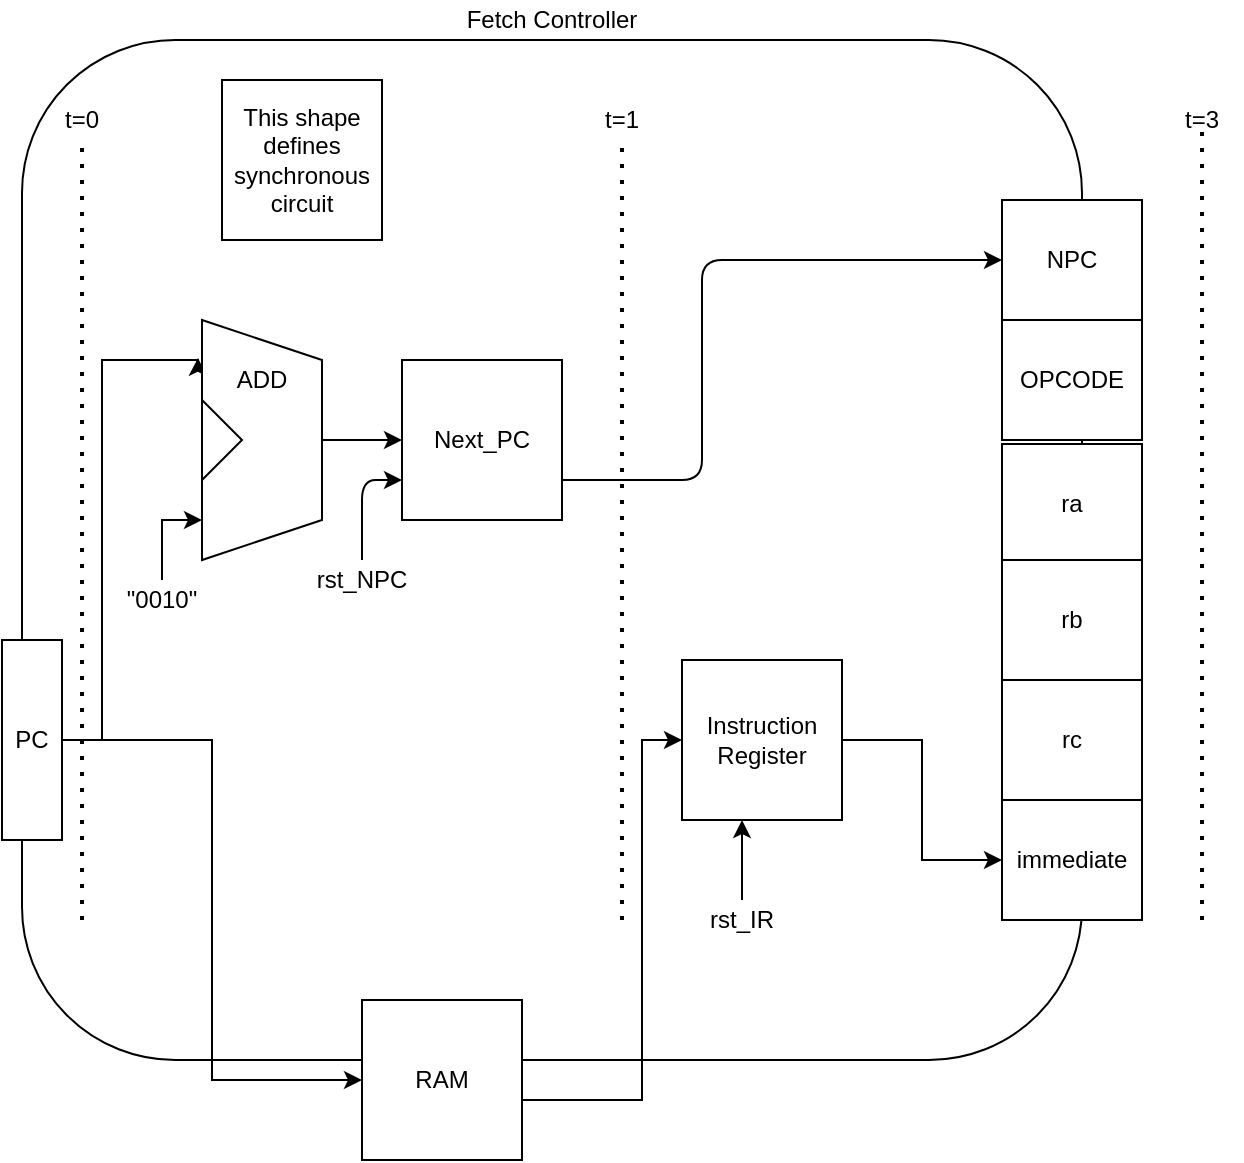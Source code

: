 <mxfile version="14.4.5" type="device" pages="5"><diagram id="n4sf-YRBWZ7loiWoyCsg" name="Fetch Stage"><mxGraphModel dx="811" dy="1120" grid="1" gridSize="10" guides="1" tooltips="1" connect="1" arrows="1" fold="1" page="1" pageScale="1" pageWidth="1100" pageHeight="850" math="0" shadow="0"><root><mxCell id="0"/><mxCell id="1" parent="0"/><mxCell id="JHIWk2-N_2lDHrJHCXqj-3" value="" style="rounded=1;whiteSpace=wrap;html=1;" parent="1" vertex="1"><mxGeometry x="130" y="60" width="530" height="510" as="geometry"/></mxCell><mxCell id="kmH7pDcFwXh9Du2td-ZX-3" style="edgeStyle=orthogonalEdgeStyle;rounded=0;orthogonalLoop=1;jettySize=auto;html=1;entryX=0;entryY=0.5;entryDx=0;entryDy=0;" parent="1" source="kmH7pDcFwXh9Du2td-ZX-1" target="kmH7pDcFwXh9Du2td-ZX-2" edge="1"><mxGeometry relative="1" as="geometry"/></mxCell><mxCell id="kmH7pDcFwXh9Du2td-ZX-10" style="edgeStyle=orthogonalEdgeStyle;rounded=0;orthogonalLoop=1;jettySize=auto;html=1;entryX=0.158;entryY=1.033;entryDx=0;entryDy=0;entryPerimeter=0;" parent="1" source="kmH7pDcFwXh9Du2td-ZX-1" target="kmH7pDcFwXh9Du2td-ZX-7" edge="1"><mxGeometry relative="1" as="geometry"><mxPoint x="260" y="220" as="targetPoint"/><Array as="points"><mxPoint x="170" y="410"/><mxPoint x="170" y="220"/></Array></mxGeometry></mxCell><mxCell id="kmH7pDcFwXh9Du2td-ZX-1" value="PC" style="rounded=0;whiteSpace=wrap;html=1;rotation=0;" parent="1" vertex="1"><mxGeometry x="120" y="360" width="30" height="100" as="geometry"/></mxCell><mxCell id="kmH7pDcFwXh9Du2td-ZX-5" value="" style="edgeStyle=orthogonalEdgeStyle;rounded=0;orthogonalLoop=1;jettySize=auto;html=1;" parent="1" edge="1"><mxGeometry relative="1" as="geometry"><mxPoint x="460" y="410" as="targetPoint"/><Array as="points"><mxPoint x="340" y="590"/><mxPoint x="440" y="590"/><mxPoint x="440" y="410"/></Array><mxPoint x="390" y="590" as="sourcePoint"/></mxGeometry></mxCell><mxCell id="kmH7pDcFwXh9Du2td-ZX-2" value="RAM" style="whiteSpace=wrap;html=1;aspect=fixed;" parent="1" vertex="1"><mxGeometry x="300" y="540" width="80" height="80" as="geometry"/></mxCell><mxCell id="kmH7pDcFwXh9Du2td-ZX-7" value="" style="shape=trapezoid;perimeter=trapezoidPerimeter;whiteSpace=wrap;html=1;fixedSize=1;rotation=90;movable=1;resizable=1;rotatable=1;deletable=1;editable=1;connectable=1;" parent="1" vertex="1"><mxGeometry x="190" y="230" width="120" height="60" as="geometry"/></mxCell><mxCell id="kmH7pDcFwXh9Du2td-ZX-8" value="" style="triangle;whiteSpace=wrap;html=1;movable=1;resizable=1;rotatable=1;deletable=1;editable=1;connectable=1;" parent="1" vertex="1"><mxGeometry x="220" y="240" width="20" height="40" as="geometry"/></mxCell><mxCell id="kmH7pDcFwXh9Du2td-ZX-9" value="Next_PC" style="whiteSpace=wrap;html=1;aspect=fixed;" parent="1" vertex="1"><mxGeometry x="320" y="220" width="80" height="80" as="geometry"/></mxCell><mxCell id="kmH7pDcFwXh9Du2td-ZX-11" value="ADD" style="text;html=1;strokeColor=none;fillColor=none;align=center;verticalAlign=middle;whiteSpace=wrap;rounded=0;" parent="1" vertex="1"><mxGeometry x="230" y="220" width="40" height="20" as="geometry"/></mxCell><mxCell id="kmH7pDcFwXh9Du2td-ZX-13" style="edgeStyle=orthogonalEdgeStyle;rounded=0;orthogonalLoop=1;jettySize=auto;html=1;" parent="1" edge="1"><mxGeometry relative="1" as="geometry"><mxPoint x="220" y="300" as="targetPoint"/><mxPoint x="200" y="330" as="sourcePoint"/><Array as="points"><mxPoint x="200" y="300"/></Array></mxGeometry></mxCell><mxCell id="kmH7pDcFwXh9Du2td-ZX-12" value="&quot;0010&quot;" style="text;html=1;strokeColor=none;fillColor=none;align=center;verticalAlign=middle;whiteSpace=wrap;rounded=0;" parent="1" vertex="1"><mxGeometry x="180" y="330" width="40" height="20" as="geometry"/></mxCell><mxCell id="kmH7pDcFwXh9Du2td-ZX-16" value="" style="endArrow=classic;html=1;entryX=0;entryY=0.5;entryDx=0;entryDy=0;" parent="1" target="kmH7pDcFwXh9Du2td-ZX-9" edge="1"><mxGeometry width="50" height="50" relative="1" as="geometry"><mxPoint x="280" y="260" as="sourcePoint"/><mxPoint x="330" y="205" as="targetPoint"/></mxGeometry></mxCell><mxCell id="kmH7pDcFwXh9Du2td-ZX-17" value="This shape defines synchronous circuit" style="whiteSpace=wrap;html=1;aspect=fixed;" parent="1" vertex="1"><mxGeometry x="230" y="80" width="80" height="80" as="geometry"/></mxCell><mxCell id="f9jXU4ECG5R1PpB9E3Ve-6" value="" style="edgeStyle=orthogonalEdgeStyle;rounded=0;orthogonalLoop=1;jettySize=auto;html=1;" parent="1" source="kmH7pDcFwXh9Du2td-ZX-18" target="f9jXU4ECG5R1PpB9E3Ve-5" edge="1"><mxGeometry relative="1" as="geometry"/></mxCell><mxCell id="kmH7pDcFwXh9Du2td-ZX-18" value="Instruction Register" style="whiteSpace=wrap;html=1;aspect=fixed;" parent="1" vertex="1"><mxGeometry x="460" y="370" width="80" height="80" as="geometry"/></mxCell><mxCell id="kmH7pDcFwXh9Du2td-ZX-19" value="" style="endArrow=none;dashed=1;html=1;dashPattern=1 3;strokeWidth=2;" parent="1" edge="1"><mxGeometry width="50" height="50" relative="1" as="geometry"><mxPoint x="160" y="500" as="sourcePoint"/><mxPoint x="160" y="110" as="targetPoint"/></mxGeometry></mxCell><mxCell id="kmH7pDcFwXh9Du2td-ZX-20" value="t=0" style="text;html=1;strokeColor=none;fillColor=none;align=center;verticalAlign=middle;whiteSpace=wrap;rounded=0;" parent="1" vertex="1"><mxGeometry x="140" y="90" width="40" height="20" as="geometry"/></mxCell><mxCell id="kmH7pDcFwXh9Du2td-ZX-21" value="" style="endArrow=none;dashed=1;html=1;dashPattern=1 3;strokeWidth=2;" parent="1" edge="1"><mxGeometry width="50" height="50" relative="1" as="geometry"><mxPoint x="430" y="500" as="sourcePoint"/><mxPoint x="430" y="110" as="targetPoint"/></mxGeometry></mxCell><mxCell id="kmH7pDcFwXh9Du2td-ZX-22" value="t=1" style="text;html=1;strokeColor=none;fillColor=none;align=center;verticalAlign=middle;whiteSpace=wrap;rounded=0;" parent="1" vertex="1"><mxGeometry x="410" y="90" width="40" height="20" as="geometry"/></mxCell><mxCell id="kmH7pDcFwXh9Du2td-ZX-25" value="" style="endArrow=none;dashed=1;html=1;dashPattern=1 3;strokeWidth=2;" parent="1" edge="1"><mxGeometry width="50" height="50" relative="1" as="geometry"><mxPoint x="720" y="500" as="sourcePoint"/><mxPoint x="720" y="100" as="targetPoint"/></mxGeometry></mxCell><mxCell id="kmH7pDcFwXh9Du2td-ZX-26" value="t=3" style="text;html=1;strokeColor=none;fillColor=none;align=center;verticalAlign=middle;whiteSpace=wrap;rounded=0;" parent="1" vertex="1"><mxGeometry x="700" y="90" width="40" height="20" as="geometry"/></mxCell><mxCell id="kmH7pDcFwXh9Du2td-ZX-27" value="" style="endArrow=classic;html=1;entryX=0;entryY=0.75;entryDx=0;entryDy=0;" parent="1" target="kmH7pDcFwXh9Du2td-ZX-9" edge="1"><mxGeometry width="50" height="50" relative="1" as="geometry"><mxPoint x="300" y="320" as="sourcePoint"/><mxPoint x="320" y="300" as="targetPoint"/><Array as="points"><mxPoint x="300" y="280"/></Array></mxGeometry></mxCell><mxCell id="kmH7pDcFwXh9Du2td-ZX-28" value="rst_NPC" style="text;html=1;strokeColor=none;fillColor=none;align=center;verticalAlign=middle;whiteSpace=wrap;rounded=0;" parent="1" vertex="1"><mxGeometry x="280" y="320" width="40" height="20" as="geometry"/></mxCell><mxCell id="JHIWk2-N_2lDHrJHCXqj-5" style="edgeStyle=orthogonalEdgeStyle;rounded=0;orthogonalLoop=1;jettySize=auto;html=1;exitX=0.5;exitY=1;exitDx=0;exitDy=0;" parent="1" source="JHIWk2-N_2lDHrJHCXqj-3" target="JHIWk2-N_2lDHrJHCXqj-3" edge="1"><mxGeometry relative="1" as="geometry"/></mxCell><mxCell id="JHIWk2-N_2lDHrJHCXqj-9" value="" style="endArrow=classic;html=1;" parent="1" edge="1"><mxGeometry width="50" height="50" relative="1" as="geometry"><mxPoint x="490" y="490" as="sourcePoint"/><mxPoint x="490" y="450" as="targetPoint"/><Array as="points"><mxPoint x="490" y="450"/></Array></mxGeometry></mxCell><mxCell id="JHIWk2-N_2lDHrJHCXqj-10" value="rst_IR" style="text;html=1;strokeColor=none;fillColor=none;align=center;verticalAlign=middle;whiteSpace=wrap;rounded=0;" parent="1" vertex="1"><mxGeometry x="470" y="490" width="40" height="20" as="geometry"/></mxCell><mxCell id="f9jXU4ECG5R1PpB9E3Ve-1" value="&lt;span&gt;OPCODE&lt;/span&gt;" style="rounded=0;whiteSpace=wrap;html=1;" parent="1" vertex="1"><mxGeometry x="620" y="200" width="70" height="60" as="geometry"/></mxCell><mxCell id="f9jXU4ECG5R1PpB9E3Ve-2" value="ra" style="rounded=0;whiteSpace=wrap;html=1;" parent="1" vertex="1"><mxGeometry x="620" y="262" width="70" height="60" as="geometry"/></mxCell><mxCell id="f9jXU4ECG5R1PpB9E3Ve-3" value="rb" style="rounded=0;whiteSpace=wrap;html=1;" parent="1" vertex="1"><mxGeometry x="620" y="320" width="70" height="60" as="geometry"/></mxCell><mxCell id="f9jXU4ECG5R1PpB9E3Ve-4" value="rc" style="rounded=0;whiteSpace=wrap;html=1;" parent="1" vertex="1"><mxGeometry x="620" y="380" width="70" height="60" as="geometry"/></mxCell><mxCell id="f9jXU4ECG5R1PpB9E3Ve-5" value="immediate" style="rounded=0;whiteSpace=wrap;html=1;" parent="1" vertex="1"><mxGeometry x="620" y="440" width="70" height="60" as="geometry"/></mxCell><mxCell id="f9jXU4ECG5R1PpB9E3Ve-7" value="Fetch Controller&lt;br&gt;" style="text;html=1;strokeColor=none;fillColor=none;align=center;verticalAlign=middle;whiteSpace=wrap;rounded=0;" parent="1" vertex="1"><mxGeometry x="350" y="40" width="90" height="20" as="geometry"/></mxCell><mxCell id="Vt9YXfCGreFJCudQYf8P-1" value="&lt;span&gt;NPC&lt;/span&gt;" style="rounded=0;whiteSpace=wrap;html=1;" vertex="1" parent="1"><mxGeometry x="620" y="140" width="70" height="60" as="geometry"/></mxCell><mxCell id="Vt9YXfCGreFJCudQYf8P-3" value="" style="endArrow=classic;html=1;entryX=0;entryY=0.5;entryDx=0;entryDy=0;" edge="1" parent="1" target="Vt9YXfCGreFJCudQYf8P-1"><mxGeometry width="50" height="50" relative="1" as="geometry"><mxPoint x="400" y="280" as="sourcePoint"/><mxPoint x="450" y="230" as="targetPoint"/><Array as="points"><mxPoint x="470" y="280"/><mxPoint x="470" y="170"/></Array></mxGeometry></mxCell></root></mxGraphModel></diagram><diagram id="IeXDm3G8NFOG_Qhd0JKM" name="Decode Stage"><mxGraphModel dx="1573" dy="653" grid="1" gridSize="10" guides="1" tooltips="1" connect="1" arrows="1" fold="1" page="1" pageScale="1" pageWidth="1100" pageHeight="850" math="0" shadow="0"><root><mxCell id="mLoKGGc23K5iQbNtidJt-0"/><mxCell id="mLoKGGc23K5iQbNtidJt-1" parent="mLoKGGc23K5iQbNtidJt-0"/><mxCell id="xzFYUT-ZfBiDggDzMwSF-0" value="" style="rounded=1;whiteSpace=wrap;html=1;" vertex="1" parent="mLoKGGc23K5iQbNtidJt-1"><mxGeometry x="-1010" y="180" width="470" height="450" as="geometry"/></mxCell><mxCell id="8sXUjO5Nzf1-DmGULH-6-1" style="edgeStyle=orthogonalEdgeStyle;rounded=0;orthogonalLoop=1;jettySize=auto;html=1;exitX=0.5;exitY=1;exitDx=0;exitDy=0;" parent="mLoKGGc23K5iQbNtidJt-1" edge="1"><mxGeometry relative="1" as="geometry"><mxPoint x="-830" y="660" as="sourcePoint"/><mxPoint x="-830" y="660" as="targetPoint"/></mxGeometry></mxCell><mxCell id="1_o6idzeQlPUZ3Uv317w-9" style="edgeStyle=orthogonalEdgeStyle;rounded=0;orthogonalLoop=1;jettySize=auto;html=1;entryX=0;entryY=0.5;entryDx=0;entryDy=0;movable=0;resizable=0;rotatable=0;deletable=0;editable=0;connectable=0;" edge="1" parent="mLoKGGc23K5iQbNtidJt-1" source="2DouXTtUMI2rXkXH37LH-0" target="1_o6idzeQlPUZ3Uv317w-2"><mxGeometry relative="1" as="geometry"/></mxCell><mxCell id="2DouXTtUMI2rXkXH37LH-0" value="&lt;span&gt;OPCODE&lt;/span&gt;" style="rounded=0;whiteSpace=wrap;html=1;movable=0;resizable=0;rotatable=0;deletable=0;editable=0;connectable=0;" vertex="1" parent="mLoKGGc23K5iQbNtidJt-1"><mxGeometry x="-1040" y="280" width="70" height="60" as="geometry"/></mxCell><mxCell id="1_o6idzeQlPUZ3Uv317w-10" style="edgeStyle=orthogonalEdgeStyle;rounded=0;orthogonalLoop=1;jettySize=auto;html=1;entryX=0;entryY=0.5;entryDx=0;entryDy=0;movable=0;resizable=0;rotatable=0;deletable=0;editable=0;connectable=0;" edge="1" parent="mLoKGGc23K5iQbNtidJt-1" source="2DouXTtUMI2rXkXH37LH-1" target="1_o6idzeQlPUZ3Uv317w-3"><mxGeometry relative="1" as="geometry"/></mxCell><mxCell id="2DouXTtUMI2rXkXH37LH-1" value="ra" style="rounded=0;whiteSpace=wrap;html=1;movable=0;resizable=0;rotatable=0;deletable=0;editable=0;connectable=0;" vertex="1" parent="mLoKGGc23K5iQbNtidJt-1"><mxGeometry x="-1040" y="342" width="70" height="60" as="geometry"/></mxCell><mxCell id="1_o6idzeQlPUZ3Uv317w-16" style="edgeStyle=orthogonalEdgeStyle;rounded=0;orthogonalLoop=1;jettySize=auto;html=1;entryX=0;entryY=0.35;entryDx=0;entryDy=0;entryPerimeter=0;movable=0;resizable=0;rotatable=0;deletable=0;editable=0;connectable=0;" edge="1" parent="mLoKGGc23K5iQbNtidJt-1" source="2DouXTtUMI2rXkXH37LH-2" target="2DouXTtUMI2rXkXH37LH-7"><mxGeometry relative="1" as="geometry"/></mxCell><mxCell id="2DouXTtUMI2rXkXH37LH-2" value="rb" style="rounded=0;whiteSpace=wrap;html=1;movable=0;resizable=0;rotatable=0;deletable=0;editable=0;connectable=0;" vertex="1" parent="mLoKGGc23K5iQbNtidJt-1"><mxGeometry x="-1040" y="400" width="70" height="60" as="geometry"/></mxCell><mxCell id="2DouXTtUMI2rXkXH37LH-9" style="edgeStyle=orthogonalEdgeStyle;rounded=0;orthogonalLoop=1;jettySize=auto;html=1;entryX=0;entryY=0.75;entryDx=0;entryDy=0;movable=0;resizable=0;rotatable=0;deletable=0;editable=0;connectable=0;" edge="1" parent="mLoKGGc23K5iQbNtidJt-1" source="2DouXTtUMI2rXkXH37LH-3" target="2DouXTtUMI2rXkXH37LH-7"><mxGeometry relative="1" as="geometry"><Array as="points"><mxPoint x="-920" y="490"/><mxPoint x="-920" y="460"/></Array></mxGeometry></mxCell><mxCell id="2DouXTtUMI2rXkXH37LH-3" value="rc" style="rounded=0;whiteSpace=wrap;html=1;movable=0;resizable=0;rotatable=0;deletable=0;editable=0;connectable=0;" vertex="1" parent="mLoKGGc23K5iQbNtidJt-1"><mxGeometry x="-1040" y="460" width="70" height="60" as="geometry"/></mxCell><mxCell id="1_o6idzeQlPUZ3Uv317w-1" style="edgeStyle=orthogonalEdgeStyle;rounded=0;orthogonalLoop=1;jettySize=auto;html=1;entryX=0;entryY=0.5;entryDx=0;entryDy=0;movable=0;resizable=0;rotatable=0;deletable=0;editable=0;connectable=0;" edge="1" parent="mLoKGGc23K5iQbNtidJt-1" source="2DouXTtUMI2rXkXH37LH-4" target="1_o6idzeQlPUZ3Uv317w-0"><mxGeometry relative="1" as="geometry"><Array as="points"><mxPoint x="-930" y="560"/><mxPoint x="-930" y="560"/></Array></mxGeometry></mxCell><mxCell id="2DouXTtUMI2rXkXH37LH-4" value="immediate" style="rounded=0;whiteSpace=wrap;html=1;movable=0;resizable=0;rotatable=0;deletable=0;editable=0;connectable=0;" vertex="1" parent="mLoKGGc23K5iQbNtidJt-1"><mxGeometry x="-1040" y="520" width="70" height="60" as="geometry"/></mxCell><mxCell id="1_o6idzeQlPUZ3Uv317w-8" style="edgeStyle=orthogonalEdgeStyle;rounded=0;orthogonalLoop=1;jettySize=auto;html=1;entryX=0;entryY=0.5;entryDx=0;entryDy=0;movable=0;resizable=0;rotatable=0;deletable=0;editable=0;connectable=0;" edge="1" parent="mLoKGGc23K5iQbNtidJt-1" source="2DouXTtUMI2rXkXH37LH-5" target="1_o6idzeQlPUZ3Uv317w-7"><mxGeometry relative="1" as="geometry"/></mxCell><mxCell id="2DouXTtUMI2rXkXH37LH-5" value="&lt;span&gt;NPC&lt;/span&gt;" style="rounded=0;whiteSpace=wrap;html=1;movable=0;resizable=0;rotatable=0;deletable=0;editable=0;connectable=0;" vertex="1" parent="mLoKGGc23K5iQbNtidJt-1"><mxGeometry x="-1040" y="220" width="70" height="60" as="geometry"/></mxCell><mxCell id="1_o6idzeQlPUZ3Uv317w-17" style="edgeStyle=orthogonalEdgeStyle;rounded=0;orthogonalLoop=1;jettySize=auto;html=1;entryX=0;entryY=0.5;entryDx=0;entryDy=0;movable=0;resizable=0;rotatable=0;deletable=0;editable=0;connectable=0;" edge="1" parent="mLoKGGc23K5iQbNtidJt-1" source="2DouXTtUMI2rXkXH37LH-7" target="1_o6idzeQlPUZ3Uv317w-11"><mxGeometry relative="1" as="geometry"><Array as="points"><mxPoint x="-770" y="420"/><mxPoint x="-770" y="420"/></Array></mxGeometry></mxCell><mxCell id="1_o6idzeQlPUZ3Uv317w-18" style="edgeStyle=orthogonalEdgeStyle;rounded=0;orthogonalLoop=1;jettySize=auto;html=1;entryX=0;entryY=0.5;entryDx=0;entryDy=0;movable=0;resizable=0;rotatable=0;deletable=0;editable=0;connectable=0;" edge="1" parent="mLoKGGc23K5iQbNtidJt-1" source="2DouXTtUMI2rXkXH37LH-7" target="1_o6idzeQlPUZ3Uv317w-14"><mxGeometry relative="1" as="geometry"><Array as="points"><mxPoint x="-780" y="460"/><mxPoint x="-780" y="460"/></Array></mxGeometry></mxCell><mxCell id="2DouXTtUMI2rXkXH37LH-7" value="Register" style="whiteSpace=wrap;html=1;aspect=fixed;movable=0;resizable=0;rotatable=0;deletable=0;editable=0;connectable=0;" vertex="1" parent="mLoKGGc23K5iQbNtidJt-1"><mxGeometry x="-880" y="400" width="80" height="80" as="geometry"/></mxCell><mxCell id="1_o6idzeQlPUZ3Uv317w-21" style="edgeStyle=orthogonalEdgeStyle;rounded=0;orthogonalLoop=1;jettySize=auto;html=1;entryX=0;entryY=0.5;entryDx=0;entryDy=0;movable=0;resizable=0;rotatable=0;deletable=0;editable=0;connectable=0;" edge="1" parent="mLoKGGc23K5iQbNtidJt-1" source="1_o6idzeQlPUZ3Uv317w-0" target="1_o6idzeQlPUZ3Uv317w-6"><mxGeometry relative="1" as="geometry"><Array as="points"><mxPoint x="-720" y="550"/><mxPoint x="-720" y="550"/></Array></mxGeometry></mxCell><mxCell id="1_o6idzeQlPUZ3Uv317w-0" value="IMM" style="whiteSpace=wrap;html=1;aspect=fixed;movable=0;resizable=0;rotatable=0;deletable=0;editable=0;connectable=0;" vertex="1" parent="mLoKGGc23K5iQbNtidJt-1"><mxGeometry x="-880" y="520" width="80" height="80" as="geometry"/></mxCell><mxCell id="1_o6idzeQlPUZ3Uv317w-2" value="&lt;span&gt;OPCODE&lt;/span&gt;" style="rounded=0;whiteSpace=wrap;html=1;movable=0;resizable=0;rotatable=0;deletable=0;editable=0;connectable=0;" vertex="1" parent="mLoKGGc23K5iQbNtidJt-1"><mxGeometry x="-580" y="280" width="70" height="60" as="geometry"/></mxCell><mxCell id="1_o6idzeQlPUZ3Uv317w-3" value="ra" style="rounded=0;whiteSpace=wrap;html=1;movable=0;resizable=0;rotatable=0;deletable=0;editable=0;connectable=0;" vertex="1" parent="mLoKGGc23K5iQbNtidJt-1"><mxGeometry x="-580" y="342" width="70" height="60" as="geometry"/></mxCell><mxCell id="1_o6idzeQlPUZ3Uv317w-4" value="rb" style="rounded=0;whiteSpace=wrap;html=1;movable=0;resizable=0;rotatable=0;deletable=0;editable=0;connectable=0;" vertex="1" parent="mLoKGGc23K5iQbNtidJt-1"><mxGeometry x="-580" y="400" width="70" height="60" as="geometry"/></mxCell><mxCell id="1_o6idzeQlPUZ3Uv317w-5" value="rc" style="rounded=0;whiteSpace=wrap;html=1;movable=0;resizable=0;rotatable=0;deletable=0;editable=0;connectable=0;" vertex="1" parent="mLoKGGc23K5iQbNtidJt-1"><mxGeometry x="-580" y="460" width="70" height="60" as="geometry"/></mxCell><mxCell id="1_o6idzeQlPUZ3Uv317w-6" value="immediate" style="rounded=0;whiteSpace=wrap;html=1;movable=0;resizable=0;rotatable=0;deletable=0;editable=0;connectable=0;" vertex="1" parent="mLoKGGc23K5iQbNtidJt-1"><mxGeometry x="-580" y="520" width="70" height="60" as="geometry"/></mxCell><mxCell id="1_o6idzeQlPUZ3Uv317w-7" value="&lt;span&gt;NPC&lt;/span&gt;" style="rounded=0;whiteSpace=wrap;html=1;movable=0;resizable=0;rotatable=0;deletable=0;editable=0;connectable=0;" vertex="1" parent="mLoKGGc23K5iQbNtidJt-1"><mxGeometry x="-580" y="220" width="70" height="60" as="geometry"/></mxCell><mxCell id="1_o6idzeQlPUZ3Uv317w-19" style="edgeStyle=orthogonalEdgeStyle;rounded=0;orthogonalLoop=1;jettySize=auto;html=1;entryX=0;entryY=0.5;entryDx=0;entryDy=0;movable=0;resizable=0;rotatable=0;deletable=0;editable=0;connectable=0;" edge="1" parent="mLoKGGc23K5iQbNtidJt-1" source="1_o6idzeQlPUZ3Uv317w-11" target="1_o6idzeQlPUZ3Uv317w-4"><mxGeometry relative="1" as="geometry"><Array as="points"><mxPoint x="-640" y="430"/><mxPoint x="-640" y="430"/></Array></mxGeometry></mxCell><mxCell id="1_o6idzeQlPUZ3Uv317w-11" value="B" style="whiteSpace=wrap;html=1;aspect=fixed;movable=0;resizable=0;rotatable=0;deletable=0;editable=0;connectable=0;" vertex="1" parent="mLoKGGc23K5iQbNtidJt-1"><mxGeometry x="-720" y="400" width="40" height="40" as="geometry"/></mxCell><mxCell id="1_o6idzeQlPUZ3Uv317w-20" style="edgeStyle=orthogonalEdgeStyle;rounded=0;orthogonalLoop=1;jettySize=auto;html=1;entryX=0;entryY=0.5;entryDx=0;entryDy=0;movable=0;resizable=0;rotatable=0;deletable=0;editable=0;connectable=0;" edge="1" parent="mLoKGGc23K5iQbNtidJt-1" source="1_o6idzeQlPUZ3Uv317w-14" target="1_o6idzeQlPUZ3Uv317w-5"><mxGeometry relative="1" as="geometry"/></mxCell><mxCell id="1_o6idzeQlPUZ3Uv317w-14" value="C" style="whiteSpace=wrap;html=1;aspect=fixed;movable=0;resizable=0;rotatable=0;deletable=0;editable=0;connectable=0;" vertex="1" parent="mLoKGGc23K5iQbNtidJt-1"><mxGeometry x="-720" y="440" width="40" height="40" as="geometry"/></mxCell><mxCell id="_3wQKNgh2k1s-SiW9Z5I-0" value="Decode Controller" style="text;html=1;strokeColor=none;fillColor=none;align=center;verticalAlign=middle;whiteSpace=wrap;rounded=0;" vertex="1" parent="mLoKGGc23K5iQbNtidJt-1"><mxGeometry x="-825" y="160" width="120" height="20" as="geometry"/></mxCell><mxCell id="GAGRTJ7R4LeL9JcqRVuK-0" value="" style="endArrow=classic;html=1;entryX=0.5;entryY=1;entryDx=0;entryDy=0;" edge="1" parent="mLoKGGc23K5iQbNtidJt-1" target="xzFYUT-ZfBiDggDzMwSF-0"><mxGeometry width="50" height="50" relative="1" as="geometry"><mxPoint x="-775" y="680" as="sourcePoint"/><mxPoint x="-720" y="650" as="targetPoint"/></mxGeometry></mxCell><mxCell id="GAGRTJ7R4LeL9JcqRVuK-1" value="ALU result" style="text;html=1;strokeColor=none;fillColor=none;align=center;verticalAlign=middle;whiteSpace=wrap;rounded=0;" vertex="1" parent="mLoKGGc23K5iQbNtidJt-1"><mxGeometry x="-795" y="680" width="40" height="20" as="geometry"/></mxCell><mxCell id="GAGRTJ7R4LeL9JcqRVuK-2" value="register&amp;nbsp;" style="text;html=1;strokeColor=none;fillColor=none;align=center;verticalAlign=middle;whiteSpace=wrap;rounded=0;" vertex="1" parent="mLoKGGc23K5iQbNtidJt-1"><mxGeometry x="-730" y="680" width="40" height="20" as="geometry"/></mxCell><mxCell id="GAGRTJ7R4LeL9JcqRVuK-3" value="" style="endArrow=classic;html=1;entryX=0.638;entryY=1.002;entryDx=0;entryDy=0;entryPerimeter=0;exitX=0.5;exitY=0;exitDx=0;exitDy=0;" edge="1" parent="mLoKGGc23K5iQbNtidJt-1" source="GAGRTJ7R4LeL9JcqRVuK-2" target="xzFYUT-ZfBiDggDzMwSF-0"><mxGeometry width="50" height="50" relative="1" as="geometry"><mxPoint x="-730" y="680" as="sourcePoint"/><mxPoint x="-680" y="630" as="targetPoint"/></mxGeometry></mxCell><mxCell id="T-5cYEtQLs4Jm97Bzr9b-0" value="MEM_WB" style="rounded=0;whiteSpace=wrap;html=1;movable=1;resizable=1;rotatable=1;deletable=1;editable=1;connectable=1;" vertex="1" parent="mLoKGGc23K5iQbNtidJt-1"><mxGeometry x="-580" y="580" width="70" height="60" as="geometry"/></mxCell><mxCell id="T-5cYEtQLs4Jm97Bzr9b-1" value="WB_OPR" style="rounded=0;whiteSpace=wrap;html=1;movable=1;resizable=1;rotatable=1;deletable=1;editable=1;connectable=1;" vertex="1" parent="mLoKGGc23K5iQbNtidJt-1"><mxGeometry x="-580" y="640" width="70" height="60" as="geometry"/></mxCell><mxCell id="T-5cYEtQLs4Jm97Bzr9b-2" value="ALU MODE" style="rounded=0;whiteSpace=wrap;html=1;movable=1;resizable=1;rotatable=1;deletable=1;editable=1;connectable=1;" vertex="1" parent="mLoKGGc23K5iQbNtidJt-1"><mxGeometry x="-580" y="700" width="70" height="60" as="geometry"/></mxCell></root></mxGraphModel></diagram><diagram id="_QPYEBu61rl163hDXTsc" name="Execute Stage"><mxGraphModel dx="1668" dy="784" grid="1" gridSize="10" guides="1" tooltips="1" connect="1" arrows="1" fold="1" page="1" pageScale="1" pageWidth="1100" pageHeight="850" math="0" shadow="0"><root><mxCell id="s0ky_aqhPWO5U5gmhZ3W-0"/><mxCell id="s0ky_aqhPWO5U5gmhZ3W-1" parent="s0ky_aqhPWO5U5gmhZ3W-0"/><mxCell id="fCxWhKQyFQH1c9Dh5b-M-9" value="" style="rounded=1;whiteSpace=wrap;html=1;" vertex="1" parent="s0ky_aqhPWO5U5gmhZ3W-1"><mxGeometry x="-1010" y="190" width="490" height="600" as="geometry"/></mxCell><mxCell id="Ub0uOTA8XnTzekwxB9ey-0" value="&lt;span&gt;OPCODE&lt;/span&gt;" style="rounded=0;whiteSpace=wrap;html=1;movable=0;resizable=0;rotatable=0;deletable=0;editable=0;connectable=0;" vertex="1" parent="s0ky_aqhPWO5U5gmhZ3W-1"><mxGeometry x="-1040" y="280" width="70" height="60" as="geometry"/></mxCell><mxCell id="Ub0uOTA8XnTzekwxB9ey-1" value="ra" style="rounded=0;whiteSpace=wrap;html=1;movable=0;resizable=0;rotatable=0;deletable=0;editable=0;connectable=0;" vertex="1" parent="s0ky_aqhPWO5U5gmhZ3W-1"><mxGeometry x="-1040" y="342" width="70" height="60" as="geometry"/></mxCell><mxCell id="Ub0uOTA8XnTzekwxB9ey-2" value="rb" style="rounded=0;whiteSpace=wrap;html=1;movable=0;resizable=0;rotatable=0;deletable=0;editable=0;connectable=0;" vertex="1" parent="s0ky_aqhPWO5U5gmhZ3W-1"><mxGeometry x="-1040" y="400" width="70" height="60" as="geometry"/></mxCell><mxCell id="Ub0uOTA8XnTzekwxB9ey-3" value="rc" style="rounded=0;whiteSpace=wrap;html=1;movable=0;resizable=0;rotatable=0;deletable=0;editable=0;connectable=0;" vertex="1" parent="s0ky_aqhPWO5U5gmhZ3W-1"><mxGeometry x="-1040" y="460" width="70" height="60" as="geometry"/></mxCell><mxCell id="Ub0uOTA8XnTzekwxB9ey-4" value="immediate" style="rounded=0;whiteSpace=wrap;html=1;movable=0;resizable=0;rotatable=0;deletable=0;editable=0;connectable=0;" vertex="1" parent="s0ky_aqhPWO5U5gmhZ3W-1"><mxGeometry x="-1040" y="520" width="70" height="60" as="geometry"/></mxCell><mxCell id="Ub0uOTA8XnTzekwxB9ey-5" value="&lt;span&gt;NPC&lt;/span&gt;" style="rounded=0;whiteSpace=wrap;html=1;movable=0;resizable=0;rotatable=0;deletable=0;editable=0;connectable=0;" vertex="1" parent="s0ky_aqhPWO5U5gmhZ3W-1"><mxGeometry x="-1040" y="220" width="70" height="60" as="geometry"/></mxCell><mxCell id="Ub0uOTA8XnTzekwxB9ey-6" value="" style="shape=trapezoid;perimeter=trapezoidPerimeter;whiteSpace=wrap;html=1;fixedSize=1;rotation=90;" vertex="1" parent="s0ky_aqhPWO5U5gmhZ3W-1"><mxGeometry x="-940" y="420" width="70" height="32" as="geometry"/></mxCell><mxCell id="Ub0uOTA8XnTzekwxB9ey-7" value="" style="shape=trapezoid;perimeter=trapezoidPerimeter;whiteSpace=wrap;html=1;fixedSize=1;rotation=90;" vertex="1" parent="s0ky_aqhPWO5U5gmhZ3W-1"><mxGeometry x="-940" y="500" width="70" height="32" as="geometry"/></mxCell><mxCell id="Ub0uOTA8XnTzekwxB9ey-8" value="" style="endArrow=classic;html=1;fillColor=#f8cecc;strokeColor=#b85450;" edge="1" parent="s0ky_aqhPWO5U5gmhZ3W-1"><mxGeometry width="50" height="50" relative="1" as="geometry"><mxPoint x="-970" y="550" as="sourcePoint"/><mxPoint x="-920" y="520" as="targetPoint"/><Array as="points"><mxPoint x="-940" y="550"/><mxPoint x="-940" y="520"/></Array></mxGeometry></mxCell><mxCell id="8QQAlQ1ZQI23H8YBrtBT-0" value="" style="endArrow=classic;html=1;entryX=0.25;entryY=1;entryDx=0;entryDy=0;fillColor=#fff2cc;strokeColor=#d6b656;" edge="1" parent="s0ky_aqhPWO5U5gmhZ3W-1" target="Ub0uOTA8XnTzekwxB9ey-7"><mxGeometry width="50" height="50" relative="1" as="geometry"><mxPoint x="-970" y="490" as="sourcePoint"/><mxPoint x="-920" y="460" as="targetPoint"/><Array as="points"><mxPoint x="-940" y="490"/><mxPoint x="-940" y="499"/></Array></mxGeometry></mxCell><mxCell id="eiHXuiboVWeY0u8mmBh_-1" value="" style="edgeStyle=orthogonalEdgeStyle;rounded=0;orthogonalLoop=1;jettySize=auto;html=1;" edge="1" parent="s0ky_aqhPWO5U5gmhZ3W-1" source="8QQAlQ1ZQI23H8YBrtBT-1" target="eiHXuiboVWeY0u8mmBh_-0"><mxGeometry relative="1" as="geometry"/></mxCell><mxCell id="8QQAlQ1ZQI23H8YBrtBT-1" value="" style="shape=trapezoid;perimeter=trapezoidPerimeter;whiteSpace=wrap;html=1;fixedSize=1;rotation=90;" vertex="1" parent="s0ky_aqhPWO5U5gmhZ3W-1"><mxGeometry x="-870" y="452" width="120" height="60" as="geometry"/></mxCell><mxCell id="8QQAlQ1ZQI23H8YBrtBT-2" value="" style="triangle;whiteSpace=wrap;html=1;" vertex="1" parent="s0ky_aqhPWO5U5gmhZ3W-1"><mxGeometry x="-840" y="457" width="30" height="50" as="geometry"/></mxCell><mxCell id="8QQAlQ1ZQI23H8YBrtBT-3" value="" style="endArrow=classic;html=1;exitX=0.5;exitY=0;exitDx=0;exitDy=0;entryX=0.854;entryY=1.016;entryDx=0;entryDy=0;entryPerimeter=0;" edge="1" parent="s0ky_aqhPWO5U5gmhZ3W-1" source="Ub0uOTA8XnTzekwxB9ey-7" target="8QQAlQ1ZQI23H8YBrtBT-1"><mxGeometry width="50" height="50" relative="1" as="geometry"><mxPoint x="-890" y="540" as="sourcePoint"/><mxPoint x="-840" y="490" as="targetPoint"/><Array as="points"><mxPoint x="-860" y="516"/><mxPoint x="-860" y="524"/></Array></mxGeometry></mxCell><mxCell id="8QQAlQ1ZQI23H8YBrtBT-4" value="" style="endArrow=classic;html=1;exitX=0.5;exitY=0;exitDx=0;exitDy=0;entryX=0.142;entryY=1.039;entryDx=0;entryDy=0;entryPerimeter=0;" edge="1" parent="s0ky_aqhPWO5U5gmhZ3W-1" source="Ub0uOTA8XnTzekwxB9ey-6" target="8QQAlQ1ZQI23H8YBrtBT-1"><mxGeometry width="50" height="50" relative="1" as="geometry"><mxPoint x="-890" y="460" as="sourcePoint"/><mxPoint x="-840" y="410" as="targetPoint"/><Array as="points"><mxPoint x="-850" y="439"/></Array></mxGeometry></mxCell><mxCell id="8QQAlQ1ZQI23H8YBrtBT-6" value="" style="endArrow=classic;html=1;entryX=0.25;entryY=1;entryDx=0;entryDy=0;fillColor=#dae8fc;strokeColor=#6c8ebf;" edge="1" parent="s0ky_aqhPWO5U5gmhZ3W-1" target="Ub0uOTA8XnTzekwxB9ey-6"><mxGeometry width="50" height="50" relative="1" as="geometry"><mxPoint x="-970" y="270" as="sourcePoint"/><mxPoint x="-920" y="220" as="targetPoint"/><Array as="points"><mxPoint x="-940" y="270"/><mxPoint x="-940" y="419"/></Array></mxGeometry></mxCell><mxCell id="8QQAlQ1ZQI23H8YBrtBT-9" value="" style="endArrow=classic;html=1;fillColor=#f5f5f5;strokeColor=#666666;" edge="1" parent="s0ky_aqhPWO5U5gmhZ3W-1"><mxGeometry width="50" height="50" relative="1" as="geometry"><mxPoint x="-780" y="372" as="sourcePoint"/><mxPoint x="-780" y="372" as="targetPoint"/><Array as="points"/></mxGeometry></mxCell><mxCell id="8QQAlQ1ZQI23H8YBrtBT-10" value="" style="endArrow=classic;html=1;entryX=0.425;entryY=1.042;entryDx=0;entryDy=0;entryPerimeter=0;fillColor=#f5f5f5;strokeColor=#666666;" edge="1" parent="s0ky_aqhPWO5U5gmhZ3W-1" target="Ub0uOTA8XnTzekwxB9ey-6"><mxGeometry width="50" height="50" relative="1" as="geometry"><mxPoint x="-970" y="430" as="sourcePoint"/><mxPoint x="-920" y="380" as="targetPoint"/></mxGeometry></mxCell><mxCell id="eiHXuiboVWeY0u8mmBh_-14" style="edgeStyle=orthogonalEdgeStyle;rounded=0;orthogonalLoop=1;jettySize=auto;html=1;entryX=0;entryY=0.5;entryDx=0;entryDy=0;" edge="1" parent="s0ky_aqhPWO5U5gmhZ3W-1" source="eiHXuiboVWeY0u8mmBh_-0" target="eiHXuiboVWeY0u8mmBh_-10"><mxGeometry relative="1" as="geometry"/></mxCell><mxCell id="eiHXuiboVWeY0u8mmBh_-0" value="ALU Output Register" style="whiteSpace=wrap;html=1;aspect=fixed;" vertex="1" parent="s0ky_aqhPWO5U5gmhZ3W-1"><mxGeometry x="-720" y="442" width="80" height="80" as="geometry"/></mxCell><mxCell id="eiHXuiboVWeY0u8mmBh_-8" value="&lt;span&gt;OPCODE&lt;/span&gt;" style="rounded=0;whiteSpace=wrap;html=1;movable=1;resizable=1;rotatable=1;deletable=1;editable=1;connectable=1;" vertex="1" parent="s0ky_aqhPWO5U5gmhZ3W-1"><mxGeometry x="-570" y="280" width="70" height="60" as="geometry"/></mxCell><mxCell id="eiHXuiboVWeY0u8mmBh_-9" value="Branch Cond." style="rounded=0;whiteSpace=wrap;html=1;movable=1;resizable=1;rotatable=1;deletable=1;editable=1;connectable=1;" vertex="1" parent="s0ky_aqhPWO5U5gmhZ3W-1"><mxGeometry x="-570" y="342" width="70" height="60" as="geometry"/></mxCell><mxCell id="eiHXuiboVWeY0u8mmBh_-10" value="ALU result" style="rounded=0;whiteSpace=wrap;html=1;movable=1;resizable=1;rotatable=1;deletable=1;editable=1;connectable=1;" vertex="1" parent="s0ky_aqhPWO5U5gmhZ3W-1"><mxGeometry x="-570" y="400" width="70" height="60" as="geometry"/></mxCell><mxCell id="eiHXuiboVWeY0u8mmBh_-11" value="rc" style="rounded=0;whiteSpace=wrap;html=1;movable=1;resizable=1;rotatable=1;deletable=1;editable=1;connectable=1;" vertex="1" parent="s0ky_aqhPWO5U5gmhZ3W-1"><mxGeometry x="-570" y="460" width="70" height="60" as="geometry"/></mxCell><mxCell id="eiHXuiboVWeY0u8mmBh_-12" value="ra" style="rounded=0;whiteSpace=wrap;html=1;movable=1;resizable=1;rotatable=1;deletable=1;editable=1;connectable=1;" vertex="1" parent="s0ky_aqhPWO5U5gmhZ3W-1"><mxGeometry x="-570" y="520" width="70" height="60" as="geometry"/></mxCell><mxCell id="eiHXuiboVWeY0u8mmBh_-13" value="&lt;span&gt;NPC&lt;/span&gt;" style="rounded=0;whiteSpace=wrap;html=1;movable=1;resizable=1;rotatable=1;deletable=1;editable=1;connectable=1;" vertex="1" parent="s0ky_aqhPWO5U5gmhZ3W-1"><mxGeometry x="-570" y="220" width="70" height="60" as="geometry"/></mxCell><mxCell id="eiHXuiboVWeY0u8mmBh_-15" value="" style="endArrow=classic;html=1;entryX=-0.043;entryY=0.867;entryDx=0;entryDy=0;entryPerimeter=0;fillColor=#dae8fc;strokeColor=#6c8ebf;" edge="1" parent="s0ky_aqhPWO5U5gmhZ3W-1" target="eiHXuiboVWeY0u8mmBh_-13"><mxGeometry width="50" height="50" relative="1" as="geometry"><mxPoint x="-970" y="270" as="sourcePoint"/><mxPoint x="-920" y="220" as="targetPoint"/></mxGeometry></mxCell><mxCell id="eiHXuiboVWeY0u8mmBh_-16" value="" style="endArrow=classic;html=1;entryX=-0.043;entryY=0.633;entryDx=0;entryDy=0;entryPerimeter=0;fillColor=#e1d5e7;strokeColor=#9673a6;" edge="1" parent="s0ky_aqhPWO5U5gmhZ3W-1" target="eiHXuiboVWeY0u8mmBh_-8"><mxGeometry width="50" height="50" relative="1" as="geometry"><mxPoint x="-970" y="320" as="sourcePoint"/><mxPoint x="-920" y="270" as="targetPoint"/></mxGeometry></mxCell><mxCell id="eiHXuiboVWeY0u8mmBh_-19" value="" style="endArrow=classic;html=1;entryX=-0.043;entryY=0.617;entryDx=0;entryDy=0;entryPerimeter=0;" edge="1" parent="s0ky_aqhPWO5U5gmhZ3W-1" target="eiHXuiboVWeY0u8mmBh_-12"><mxGeometry width="50" height="50" relative="1" as="geometry"><mxPoint x="-970" y="360" as="sourcePoint"/><mxPoint x="-920" y="310" as="targetPoint"/><Array as="points"><mxPoint x="-960" y="360"/><mxPoint x="-960" y="450"/><mxPoint x="-960" y="557"/></Array></mxGeometry></mxCell><mxCell id="fCxWhKQyFQH1c9Dh5b-M-7" style="edgeStyle=orthogonalEdgeStyle;rounded=0;orthogonalLoop=1;jettySize=auto;html=1;" edge="1" parent="s0ky_aqhPWO5U5gmhZ3W-1" source="fCxWhKQyFQH1c9Dh5b-M-0" target="fCxWhKQyFQH1c9Dh5b-M-3"><mxGeometry relative="1" as="geometry"/></mxCell><mxCell id="fCxWhKQyFQH1c9Dh5b-M-0" value="MEM_WB" style="rounded=0;whiteSpace=wrap;html=1;movable=1;resizable=1;rotatable=1;deletable=1;editable=1;connectable=1;" vertex="1" parent="s0ky_aqhPWO5U5gmhZ3W-1"><mxGeometry x="-1040" y="580" width="70" height="60" as="geometry"/></mxCell><mxCell id="fCxWhKQyFQH1c9Dh5b-M-6" style="edgeStyle=orthogonalEdgeStyle;rounded=0;orthogonalLoop=1;jettySize=auto;html=1;entryX=0;entryY=0.5;entryDx=0;entryDy=0;" edge="1" parent="s0ky_aqhPWO5U5gmhZ3W-1" source="fCxWhKQyFQH1c9Dh5b-M-1" target="fCxWhKQyFQH1c9Dh5b-M-4"><mxGeometry relative="1" as="geometry"/></mxCell><mxCell id="fCxWhKQyFQH1c9Dh5b-M-1" value="WB_OPR" style="rounded=0;whiteSpace=wrap;html=1;movable=1;resizable=1;rotatable=1;deletable=1;editable=1;connectable=1;" vertex="1" parent="s0ky_aqhPWO5U5gmhZ3W-1"><mxGeometry x="-1040" y="640" width="70" height="60" as="geometry"/></mxCell><mxCell id="fCxWhKQyFQH1c9Dh5b-M-8" style="edgeStyle=orthogonalEdgeStyle;rounded=0;orthogonalLoop=1;jettySize=auto;html=1;entryX=1;entryY=0.5;entryDx=0;entryDy=0;fillColor=#e1d5e7;strokeColor=#9673a6;" edge="1" parent="s0ky_aqhPWO5U5gmhZ3W-1" source="fCxWhKQyFQH1c9Dh5b-M-2" target="8QQAlQ1ZQI23H8YBrtBT-1"><mxGeometry relative="1" as="geometry"/></mxCell><mxCell id="fCxWhKQyFQH1c9Dh5b-M-2" value="ALU MODE" style="rounded=0;whiteSpace=wrap;html=1;movable=1;resizable=1;rotatable=1;deletable=1;editable=1;connectable=1;" vertex="1" parent="s0ky_aqhPWO5U5gmhZ3W-1"><mxGeometry x="-1040" y="700" width="70" height="60" as="geometry"/></mxCell><mxCell id="fCxWhKQyFQH1c9Dh5b-M-3" value="MEM_WB" style="rounded=0;whiteSpace=wrap;html=1;movable=1;resizable=1;rotatable=1;deletable=1;editable=1;connectable=1;" vertex="1" parent="s0ky_aqhPWO5U5gmhZ3W-1"><mxGeometry x="-570" y="580" width="70" height="60" as="geometry"/></mxCell><mxCell id="fCxWhKQyFQH1c9Dh5b-M-4" value="WB_OPR" style="rounded=0;whiteSpace=wrap;html=1;movable=1;resizable=1;rotatable=1;deletable=1;editable=1;connectable=1;" vertex="1" parent="s0ky_aqhPWO5U5gmhZ3W-1"><mxGeometry x="-570" y="640" width="70" height="60" as="geometry"/></mxCell><mxCell id="fCxWhKQyFQH1c9Dh5b-M-10" value="Execute Stage" style="text;html=1;strokeColor=none;fillColor=none;align=center;verticalAlign=middle;whiteSpace=wrap;rounded=0;" vertex="1" parent="s0ky_aqhPWO5U5gmhZ3W-1"><mxGeometry x="-787" y="170" width="85" height="20" as="geometry"/></mxCell></root></mxGraphModel></diagram><diagram id="M6WtFcBtPtn8Y3SlDztj" name="Memory Access Stage"><mxGraphModel dx="1668" dy="784" grid="1" gridSize="10" guides="1" tooltips="1" connect="1" arrows="1" fold="1" page="1" pageScale="1" pageWidth="1100" pageHeight="850" math="0" shadow="0"><root><mxCell id="N7t7EEMzJmuzsnZIoUz2-0"/><mxCell id="N7t7EEMzJmuzsnZIoUz2-1" parent="N7t7EEMzJmuzsnZIoUz2-0"/><mxCell id="pz45NSetvVC_1CKz-Cl5-0" value="&lt;span&gt;OPCODE&lt;/span&gt;" style="rounded=0;whiteSpace=wrap;html=1;movable=1;resizable=1;rotatable=1;deletable=1;editable=1;connectable=1;" vertex="1" parent="N7t7EEMzJmuzsnZIoUz2-1"><mxGeometry x="-990" y="220" width="70" height="60" as="geometry"/></mxCell><mxCell id="DPnDjqoB-Q8_dAuCvwCX-3" style="edgeStyle=orthogonalEdgeStyle;rounded=0;orthogonalLoop=1;jettySize=auto;html=1;entryX=1;entryY=0.25;entryDx=0;entryDy=0;" edge="1" parent="N7t7EEMzJmuzsnZIoUz2-1" source="pz45NSetvVC_1CKz-Cl5-1" target="DPnDjqoB-Q8_dAuCvwCX-0"><mxGeometry relative="1" as="geometry"/></mxCell><mxCell id="pz45NSetvVC_1CKz-Cl5-1" value="Branch Cond." style="rounded=0;whiteSpace=wrap;html=1;movable=1;resizable=1;rotatable=1;deletable=1;editable=1;connectable=1;" vertex="1" parent="N7t7EEMzJmuzsnZIoUz2-1"><mxGeometry x="-990" y="282" width="70" height="60" as="geometry"/></mxCell><mxCell id="DPnDjqoB-Q8_dAuCvwCX-1" style="edgeStyle=orthogonalEdgeStyle;rounded=0;orthogonalLoop=1;jettySize=auto;html=1;entryX=0.657;entryY=0.938;entryDx=0;entryDy=0;entryPerimeter=0;" edge="1" parent="N7t7EEMzJmuzsnZIoUz2-1" source="pz45NSetvVC_1CKz-Cl5-2" target="DPnDjqoB-Q8_dAuCvwCX-0"><mxGeometry relative="1" as="geometry"><Array as="points"><mxPoint x="-880" y="370"/><mxPoint x="-880" y="207"/></Array></mxGeometry></mxCell><mxCell id="pz45NSetvVC_1CKz-Cl5-2" value="ALU result" style="rounded=0;whiteSpace=wrap;html=1;movable=1;resizable=1;rotatable=1;deletable=1;editable=1;connectable=1;" vertex="1" parent="N7t7EEMzJmuzsnZIoUz2-1"><mxGeometry x="-990" y="340" width="70" height="60" as="geometry"/></mxCell><mxCell id="pz45NSetvVC_1CKz-Cl5-3" value="rc" style="rounded=0;whiteSpace=wrap;html=1;movable=1;resizable=1;rotatable=1;deletable=1;editable=1;connectable=1;" vertex="1" parent="N7t7EEMzJmuzsnZIoUz2-1"><mxGeometry x="-990" y="400" width="70" height="60" as="geometry"/></mxCell><mxCell id="pz45NSetvVC_1CKz-Cl5-4" value="ra" style="rounded=0;whiteSpace=wrap;html=1;movable=1;resizable=1;rotatable=1;deletable=1;editable=1;connectable=1;" vertex="1" parent="N7t7EEMzJmuzsnZIoUz2-1"><mxGeometry x="-990" y="460" width="70" height="60" as="geometry"/></mxCell><mxCell id="DPnDjqoB-Q8_dAuCvwCX-2" style="edgeStyle=orthogonalEdgeStyle;rounded=0;orthogonalLoop=1;jettySize=auto;html=1;entryX=0.25;entryY=1;entryDx=0;entryDy=0;" edge="1" parent="N7t7EEMzJmuzsnZIoUz2-1" source="pz45NSetvVC_1CKz-Cl5-5" target="DPnDjqoB-Q8_dAuCvwCX-0"><mxGeometry relative="1" as="geometry"><Array as="points"><mxPoint x="-875" y="179"/></Array></mxGeometry></mxCell><mxCell id="pz45NSetvVC_1CKz-Cl5-5" value="&lt;span&gt;NPC&lt;/span&gt;" style="rounded=0;whiteSpace=wrap;html=1;movable=1;resizable=1;rotatable=1;deletable=1;editable=1;connectable=1;" vertex="1" parent="N7t7EEMzJmuzsnZIoUz2-1"><mxGeometry x="-990" y="160" width="70" height="60" as="geometry"/></mxCell><mxCell id="TIks5TKLQxF8HDweDgxc-1" style="edgeStyle=orthogonalEdgeStyle;rounded=0;orthogonalLoop=1;jettySize=auto;html=1;entryX=0;entryY=0.5;entryDx=0;entryDy=0;" edge="1" parent="N7t7EEMzJmuzsnZIoUz2-1" source="pz45NSetvVC_1CKz-Cl5-6" target="uhoFgPcNl7Vb1nPZzW4a-6"><mxGeometry relative="1" as="geometry"/></mxCell><mxCell id="pz45NSetvVC_1CKz-Cl5-6" value="MEM_WB" style="rounded=0;whiteSpace=wrap;html=1;movable=1;resizable=1;rotatable=1;deletable=1;editable=1;connectable=1;" vertex="1" parent="N7t7EEMzJmuzsnZIoUz2-1"><mxGeometry x="-990" y="520" width="70" height="60" as="geometry"/></mxCell><mxCell id="TIks5TKLQxF8HDweDgxc-0" style="edgeStyle=orthogonalEdgeStyle;rounded=0;orthogonalLoop=1;jettySize=auto;html=1;" edge="1" parent="N7t7EEMzJmuzsnZIoUz2-1" source="pz45NSetvVC_1CKz-Cl5-7" target="uhoFgPcNl7Vb1nPZzW4a-7"><mxGeometry relative="1" as="geometry"/></mxCell><mxCell id="pz45NSetvVC_1CKz-Cl5-7" value="WB_OPR" style="rounded=0;whiteSpace=wrap;html=1;movable=1;resizable=1;rotatable=1;deletable=1;editable=1;connectable=1;" vertex="1" parent="N7t7EEMzJmuzsnZIoUz2-1"><mxGeometry x="-990" y="580" width="70" height="60" as="geometry"/></mxCell><mxCell id="DPnDjqoB-Q8_dAuCvwCX-0" value="" style="shape=trapezoid;perimeter=trapezoidPerimeter;whiteSpace=wrap;html=1;fixedSize=1;rotation=90;" vertex="1" parent="N7t7EEMzJmuzsnZIoUz2-1"><mxGeometry x="-850" y="180" width="70" height="32" as="geometry"/></mxCell><mxCell id="t-H1eALl57CcIoao5yhl-0" value="" style="endArrow=classic;html=1;" edge="1" parent="N7t7EEMzJmuzsnZIoUz2-1"><mxGeometry width="50" height="50" relative="1" as="geometry"><mxPoint x="-800" y="200" as="sourcePoint"/><mxPoint x="-760" y="120" as="targetPoint"/><Array as="points"><mxPoint x="-760" y="200"/></Array></mxGeometry></mxCell><mxCell id="t-H1eALl57CcIoao5yhl-1" value="PC Input" style="text;html=1;strokeColor=none;fillColor=none;align=center;verticalAlign=middle;whiteSpace=wrap;rounded=0;" vertex="1" parent="N7t7EEMzJmuzsnZIoUz2-1"><mxGeometry x="-790" y="100" width="60" height="20" as="geometry"/></mxCell><mxCell id="uMV2DiRhl9hGQ89HYd6l-0" value="RAM" style="whiteSpace=wrap;html=1;aspect=fixed;" vertex="1" parent="N7t7EEMzJmuzsnZIoUz2-1"><mxGeometry x="-790" y="620" width="80" height="80" as="geometry"/></mxCell><mxCell id="uMV2DiRhl9hGQ89HYd6l-1" value="do we branch?" style="text;html=1;strokeColor=none;fillColor=none;align=center;verticalAlign=middle;whiteSpace=wrap;rounded=0;" vertex="1" parent="N7t7EEMzJmuzsnZIoUz2-1"><mxGeometry x="-790" y="212" width="40" height="20" as="geometry"/></mxCell><mxCell id="uhoFgPcNl7Vb1nPZzW4a-0" value="&lt;span&gt;OPCODE&lt;/span&gt;" style="rounded=0;whiteSpace=wrap;html=1;movable=1;resizable=1;rotatable=1;deletable=1;editable=1;connectable=1;" vertex="1" parent="N7t7EEMzJmuzsnZIoUz2-1"><mxGeometry x="-585" y="220" width="70" height="60" as="geometry"/></mxCell><mxCell id="uhoFgPcNl7Vb1nPZzW4a-1" value="Branch Cond." style="rounded=0;whiteSpace=wrap;html=1;movable=1;resizable=1;rotatable=1;deletable=1;editable=1;connectable=1;" vertex="1" parent="N7t7EEMzJmuzsnZIoUz2-1"><mxGeometry x="-585" y="282" width="70" height="60" as="geometry"/></mxCell><mxCell id="uhoFgPcNl7Vb1nPZzW4a-2" value="ALU result" style="rounded=0;whiteSpace=wrap;html=1;movable=1;resizable=1;rotatable=1;deletable=1;editable=1;connectable=1;" vertex="1" parent="N7t7EEMzJmuzsnZIoUz2-1"><mxGeometry x="-585" y="340" width="70" height="60" as="geometry"/></mxCell><mxCell id="uhoFgPcNl7Vb1nPZzW4a-3" value="rc" style="rounded=0;whiteSpace=wrap;html=1;movable=1;resizable=1;rotatable=1;deletable=1;editable=1;connectable=1;" vertex="1" parent="N7t7EEMzJmuzsnZIoUz2-1"><mxGeometry x="-585" y="400" width="70" height="60" as="geometry"/></mxCell><mxCell id="uhoFgPcNl7Vb1nPZzW4a-4" value="ra" style="rounded=0;whiteSpace=wrap;html=1;movable=1;resizable=1;rotatable=1;deletable=1;editable=1;connectable=1;" vertex="1" parent="N7t7EEMzJmuzsnZIoUz2-1"><mxGeometry x="-585" y="460" width="70" height="60" as="geometry"/></mxCell><mxCell id="uhoFgPcNl7Vb1nPZzW4a-5" value="&lt;span&gt;NPC&lt;/span&gt;" style="rounded=0;whiteSpace=wrap;html=1;movable=1;resizable=1;rotatable=1;deletable=1;editable=1;connectable=1;" vertex="1" parent="N7t7EEMzJmuzsnZIoUz2-1"><mxGeometry x="-585" y="160" width="70" height="60" as="geometry"/></mxCell><mxCell id="uhoFgPcNl7Vb1nPZzW4a-6" value="MEM_WB" style="rounded=0;whiteSpace=wrap;html=1;movable=1;resizable=1;rotatable=1;deletable=1;editable=1;connectable=1;" vertex="1" parent="N7t7EEMzJmuzsnZIoUz2-1"><mxGeometry x="-585" y="520" width="70" height="60" as="geometry"/></mxCell><mxCell id="uhoFgPcNl7Vb1nPZzW4a-7" value="WB_OPR" style="rounded=0;whiteSpace=wrap;html=1;movable=1;resizable=1;rotatable=1;deletable=1;editable=1;connectable=1;" vertex="1" parent="N7t7EEMzJmuzsnZIoUz2-1"><mxGeometry x="-585" y="580" width="70" height="60" as="geometry"/></mxCell></root></mxGraphModel></diagram><diagram id="t4IdC4nF3ducqjIejgbO" name="Write Back Stage"><mxGraphModel dx="568" dy="784" grid="1" gridSize="10" guides="1" tooltips="1" connect="1" arrows="1" fold="1" page="1" pageScale="1" pageWidth="1100" pageHeight="850" math="0" shadow="0"><root><mxCell id="ckJbU6bQb_ueEiEzkkBg-0"/><mxCell id="ckJbU6bQb_ueEiEzkkBg-1" parent="ckJbU6bQb_ueEiEzkkBg-0"/></root></mxGraphModel></diagram></mxfile>